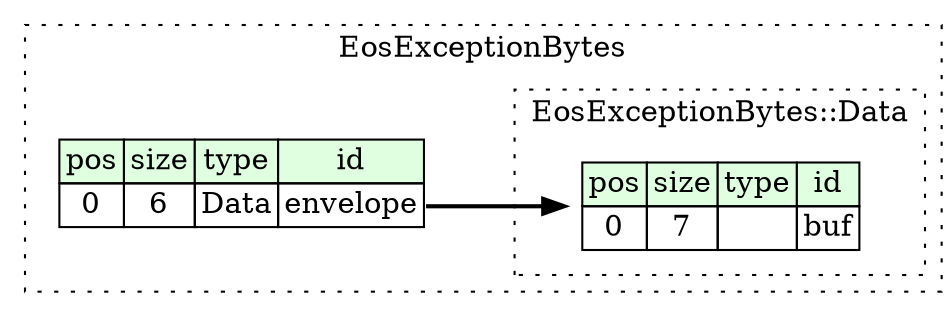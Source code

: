 digraph {
	rankdir=LR;
	node [shape=plaintext];
	subgraph cluster__eos_exception_bytes {
		label="EosExceptionBytes";
		graph[style=dotted];

		eos_exception_bytes__seq [label=<<TABLE BORDER="0" CELLBORDER="1" CELLSPACING="0">
			<TR><TD BGCOLOR="#E0FFE0">pos</TD><TD BGCOLOR="#E0FFE0">size</TD><TD BGCOLOR="#E0FFE0">type</TD><TD BGCOLOR="#E0FFE0">id</TD></TR>
			<TR><TD PORT="envelope_pos">0</TD><TD PORT="envelope_size">6</TD><TD>Data</TD><TD PORT="envelope_type">envelope</TD></TR>
		</TABLE>>];
		subgraph cluster__data {
			label="EosExceptionBytes::Data";
			graph[style=dotted];

			data__seq [label=<<TABLE BORDER="0" CELLBORDER="1" CELLSPACING="0">
				<TR><TD BGCOLOR="#E0FFE0">pos</TD><TD BGCOLOR="#E0FFE0">size</TD><TD BGCOLOR="#E0FFE0">type</TD><TD BGCOLOR="#E0FFE0">id</TD></TR>
				<TR><TD PORT="buf_pos">0</TD><TD PORT="buf_size">7</TD><TD></TD><TD PORT="buf_type">buf</TD></TR>
			</TABLE>>];
		}
	}
	eos_exception_bytes__seq:envelope_type -> data__seq [style=bold];
}
